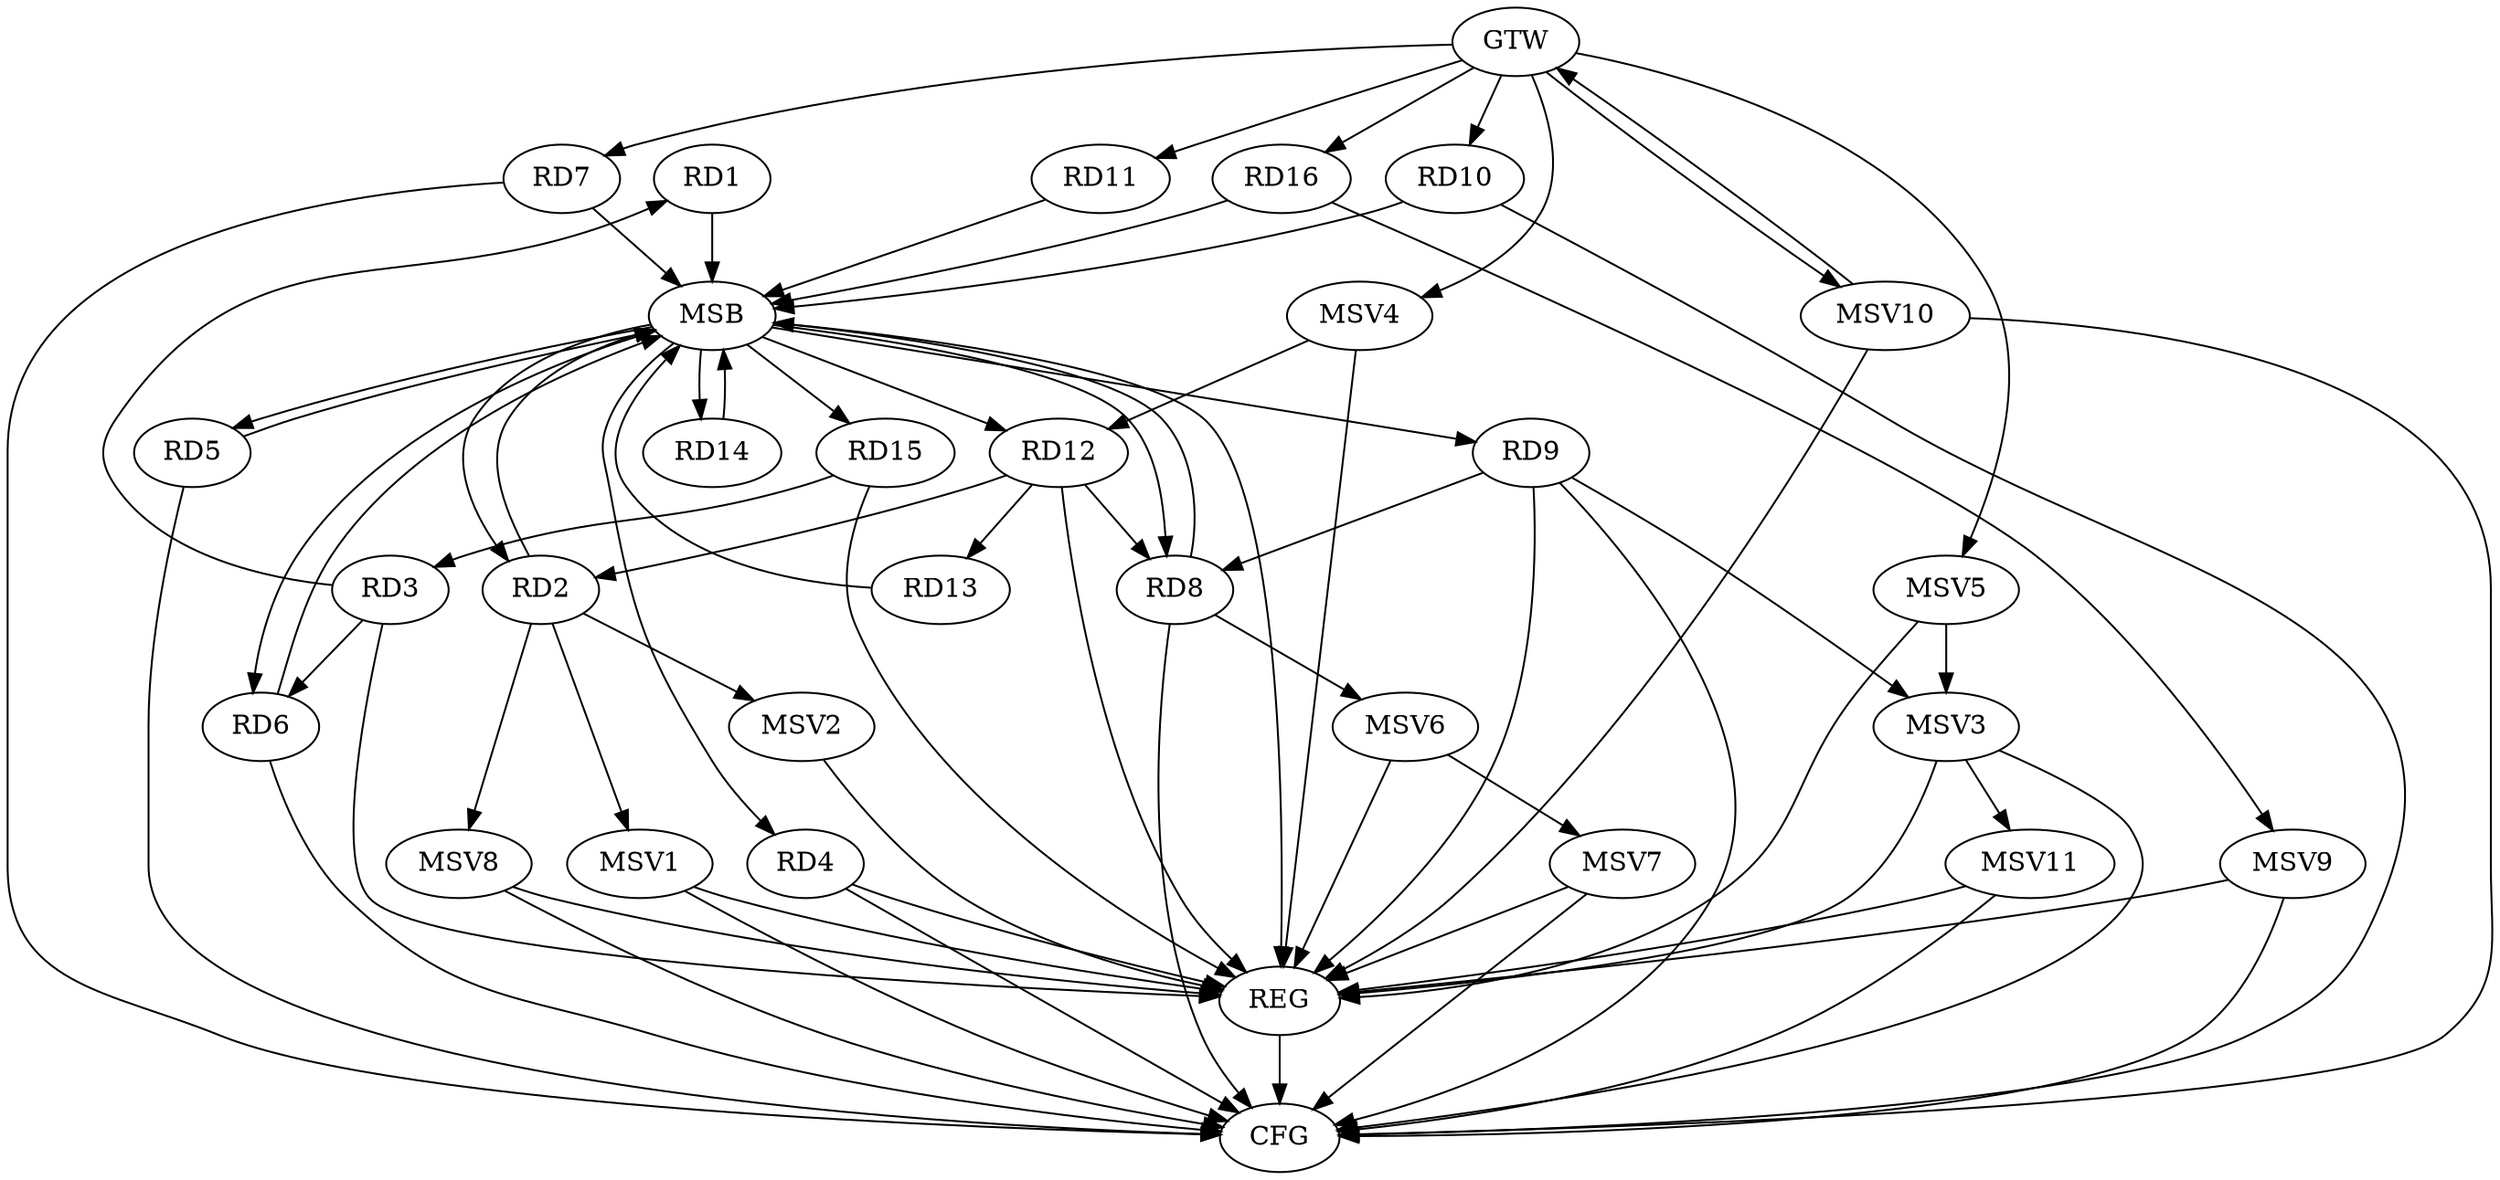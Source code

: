 strict digraph G {
  RD1 [ label="RD1" ];
  RD2 [ label="RD2" ];
  RD3 [ label="RD3" ];
  RD4 [ label="RD4" ];
  RD5 [ label="RD5" ];
  RD6 [ label="RD6" ];
  RD7 [ label="RD7" ];
  RD8 [ label="RD8" ];
  RD9 [ label="RD9" ];
  RD10 [ label="RD10" ];
  RD11 [ label="RD11" ];
  RD12 [ label="RD12" ];
  RD13 [ label="RD13" ];
  RD14 [ label="RD14" ];
  RD15 [ label="RD15" ];
  RD16 [ label="RD16" ];
  GTW [ label="GTW" ];
  REG [ label="REG" ];
  MSB [ label="MSB" ];
  CFG [ label="CFG" ];
  MSV1 [ label="MSV1" ];
  MSV2 [ label="MSV2" ];
  MSV3 [ label="MSV3" ];
  MSV4 [ label="MSV4" ];
  MSV5 [ label="MSV5" ];
  MSV6 [ label="MSV6" ];
  MSV7 [ label="MSV7" ];
  MSV8 [ label="MSV8" ];
  MSV9 [ label="MSV9" ];
  MSV10 [ label="MSV10" ];
  MSV11 [ label="MSV11" ];
  RD3 -> RD1;
  RD12 -> RD2;
  RD3 -> RD6;
  RD15 -> RD3;
  RD9 -> RD8;
  RD12 -> RD8;
  RD12 -> RD13;
  GTW -> RD7;
  GTW -> RD10;
  GTW -> RD11;
  GTW -> RD16;
  RD3 -> REG;
  RD4 -> REG;
  RD9 -> REG;
  RD12 -> REG;
  RD15 -> REG;
  RD1 -> MSB;
  MSB -> RD9;
  MSB -> REG;
  RD2 -> MSB;
  MSB -> RD15;
  RD5 -> MSB;
  MSB -> RD14;
  RD6 -> MSB;
  RD7 -> MSB;
  MSB -> RD4;
  RD8 -> MSB;
  RD10 -> MSB;
  MSB -> RD5;
  RD11 -> MSB;
  MSB -> RD2;
  MSB -> RD8;
  MSB -> RD12;
  RD13 -> MSB;
  RD14 -> MSB;
  RD16 -> MSB;
  MSB -> RD6;
  RD6 -> CFG;
  RD10 -> CFG;
  RD7 -> CFG;
  RD5 -> CFG;
  RD8 -> CFG;
  RD4 -> CFG;
  RD9 -> CFG;
  REG -> CFG;
  RD2 -> MSV1;
  MSV1 -> REG;
  MSV1 -> CFG;
  RD2 -> MSV2;
  MSV2 -> REG;
  RD9 -> MSV3;
  MSV3 -> REG;
  MSV3 -> CFG;
  MSV4 -> RD12;
  GTW -> MSV4;
  MSV4 -> REG;
  MSV5 -> MSV3;
  GTW -> MSV5;
  MSV5 -> REG;
  RD8 -> MSV6;
  MSV6 -> REG;
  MSV6 -> MSV7;
  MSV7 -> REG;
  MSV7 -> CFG;
  RD2 -> MSV8;
  MSV8 -> REG;
  MSV8 -> CFG;
  RD16 -> MSV9;
  MSV9 -> REG;
  MSV9 -> CFG;
  MSV10 -> GTW;
  GTW -> MSV10;
  MSV10 -> REG;
  MSV10 -> CFG;
  MSV3 -> MSV11;
  MSV11 -> REG;
  MSV11 -> CFG;
}
